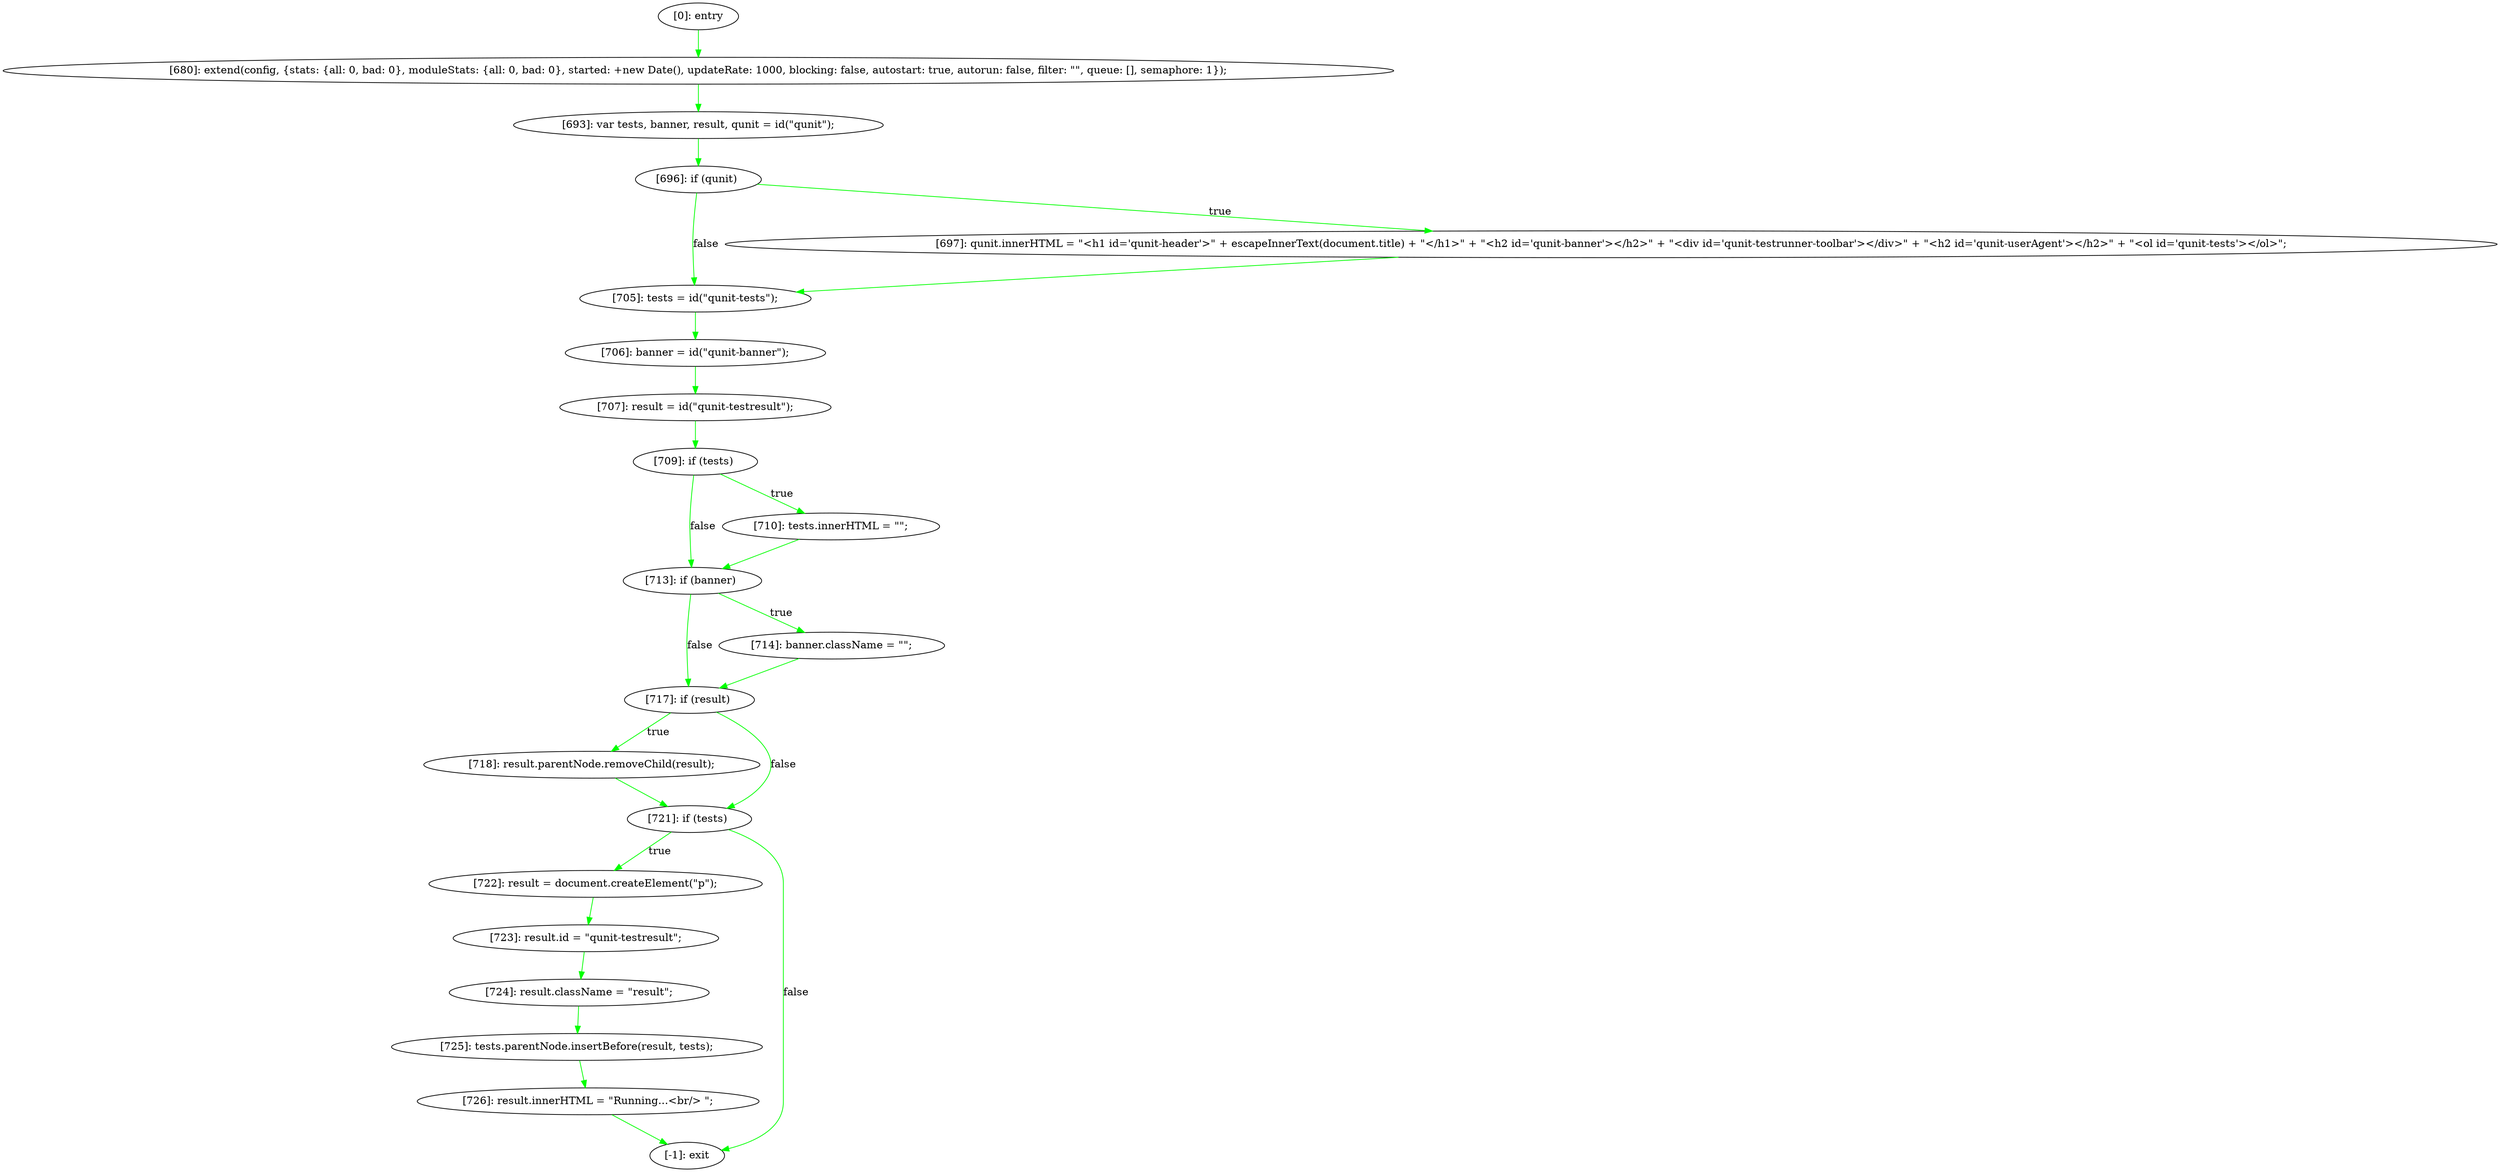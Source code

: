 digraph {
"0" [label="[705]: tests = id(\"qunit-tests\");\n"] 
"1" [label="[723]: result.id = \"qunit-testresult\";\n"] 
"2" [label="[713]: if (banner) "] 
"3" [label="[707]: result = id(\"qunit-testresult\");\n"] 
"4" [label="[710]: tests.innerHTML = \"\";\n"] 
"5" [label="[706]: banner = id(\"qunit-banner\");\n"] 
"6" [label="[725]: tests.parentNode.insertBefore(result, tests);\n"] 
"7" [label="[697]: qunit.innerHTML = \"<h1 id='qunit-header'>\" + escapeInnerText(document.title) + \"</h1>\" + \"<h2 id='qunit-banner'></h2>\" + \"<div id='qunit-testrunner-toolbar'></div>\" + \"<h2 id='qunit-userAgent'></h2>\" + \"<ol id='qunit-tests'></ol>\";\n"] 
"8" [label="[726]: result.innerHTML = \"Running...<br/>&nbsp;\";\n"] 
"9" [label="[693]: var tests, banner, result, qunit = id(\"qunit\");\n"] 
"10" [label="[722]: result = document.createElement(\"p\");\n"] 
"11" [label="[709]: if (tests) "] 
"12" [label="[-1]: exit"] 
"13" [label="[717]: if (result) "] 
"14" [label="[714]: banner.className = \"\";\n"] 
"15" [label="[0]: entry"] 
"16" [label="[696]: if (qunit) "] 
"17" [label="[724]: result.className = \"result\";\n"] 
"18" [label="[718]: result.parentNode.removeChild(result);\n"] 
"19" [label="[721]: if (tests) "] 
"20" [label="[680]: extend(config, {stats: {all: 0, bad: 0}, moduleStats: {all: 0, bad: 0}, started: +new Date(), updateRate: 1000, blocking: false, autostart: true, autorun: false, filter: \"\", queue: [], semaphore: 1});\n"] 
"0" -> "5" [label="" color="green"] 
"1" -> "17" [label="" color="green"] 
"2" -> "14" [label="true" color="green"] 
"2" -> "13" [label="false" color="green"] 
"3" -> "11" [label="" color="green"] 
"4" -> "2" [label="" color="green"] 
"5" -> "3" [label="" color="green"] 
"6" -> "8" [label="" color="green"] 
"7" -> "0" [label="" color="green"] 
"8" -> "12" [label="" color="green"] 
"9" -> "16" [label="" color="green"] 
"10" -> "1" [label="" color="green"] 
"11" -> "4" [label="true" color="green"] 
"11" -> "2" [label="false" color="green"] 
"13" -> "18" [label="true" color="green"] 
"13" -> "19" [label="false" color="green"] 
"14" -> "13" [label="" color="green"] 
"15" -> "20" [label="" color="green"] 
"16" -> "7" [label="true" color="green"] 
"16" -> "0" [label="false" color="green"] 
"17" -> "6" [label="" color="green"] 
"18" -> "19" [label="" color="green"] 
"19" -> "10" [label="true" color="green"] 
"19" -> "12" [label="false" color="green"] 
"20" -> "9" [label="" color="green"] 
}
